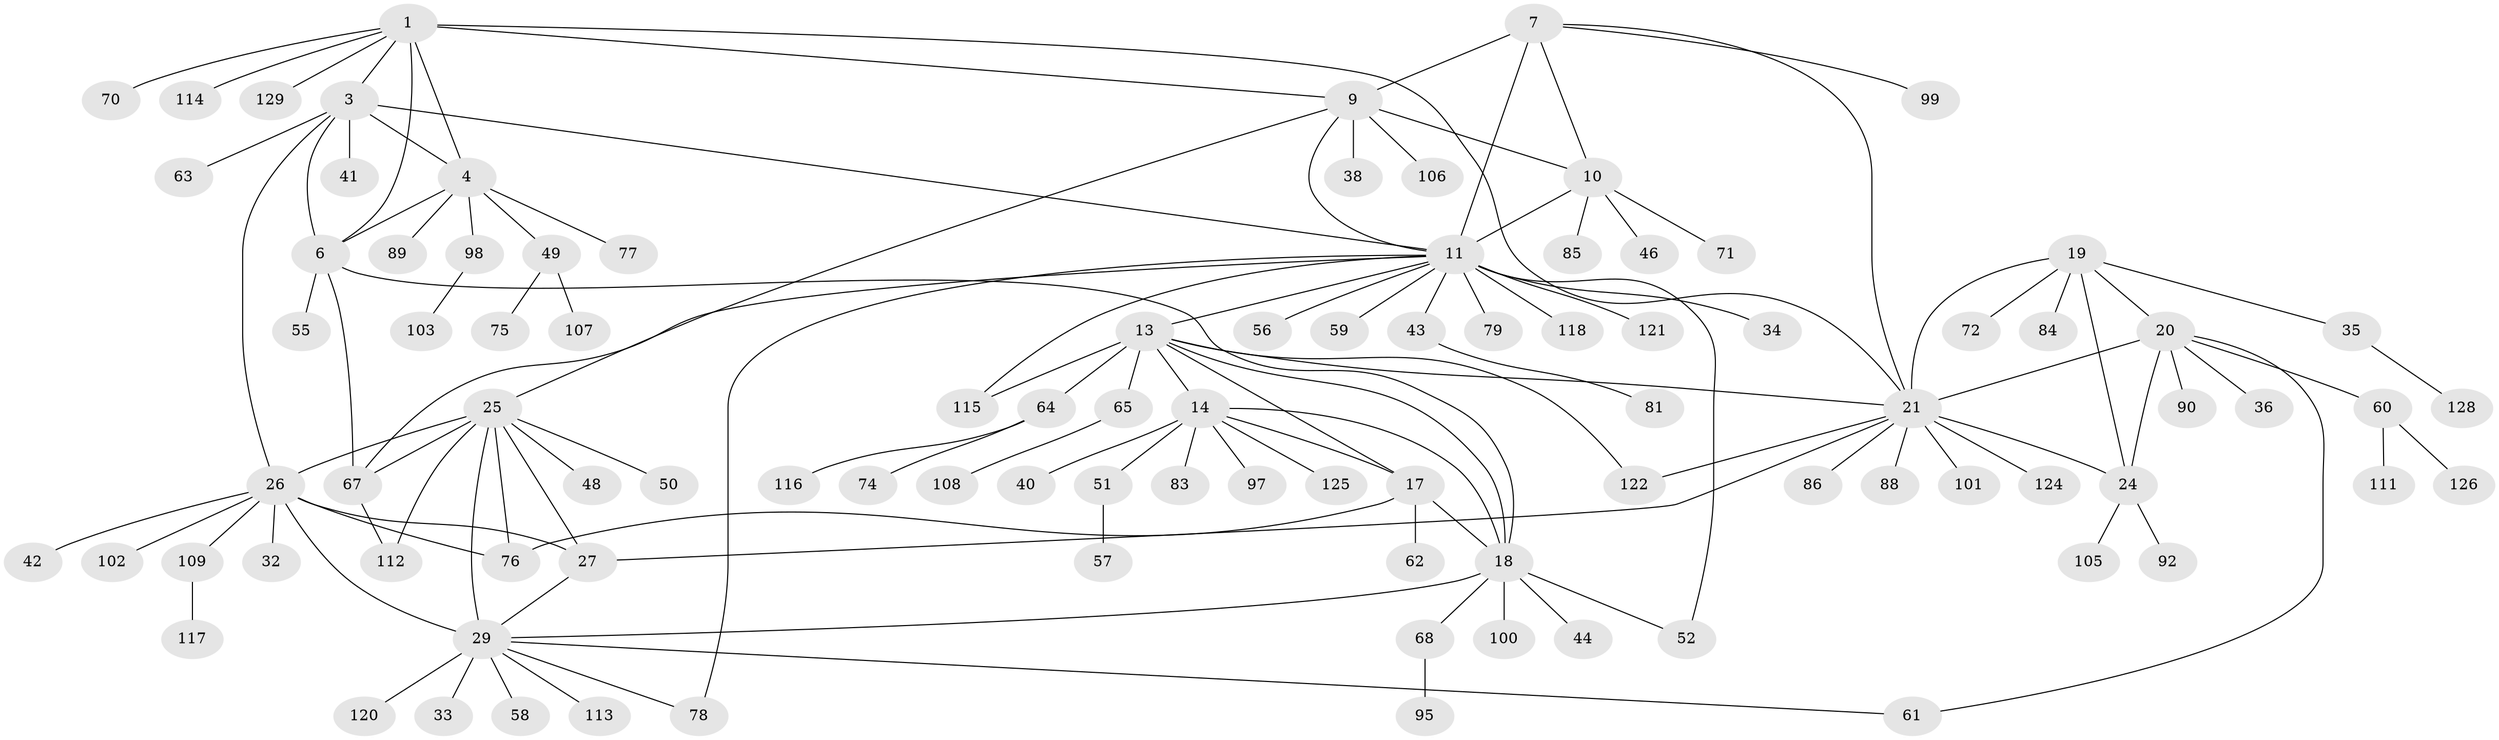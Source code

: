 // Generated by graph-tools (version 1.1) at 2025/24/03/03/25 07:24:11]
// undirected, 97 vertices, 128 edges
graph export_dot {
graph [start="1"]
  node [color=gray90,style=filled];
  1 [super="+2"];
  3 [super="+45"];
  4 [super="+5"];
  6 [super="+47"];
  7 [super="+8"];
  9 [super="+104"];
  10 [super="+53"];
  11 [super="+12"];
  13 [super="+15"];
  14 [super="+16"];
  17;
  18 [super="+39"];
  19 [super="+54"];
  20 [super="+23"];
  21 [super="+22"];
  24 [super="+31"];
  25 [super="+28"];
  26 [super="+30"];
  27;
  29 [super="+37"];
  32;
  33 [super="+123"];
  34;
  35 [super="+119"];
  36;
  38;
  40 [super="+93"];
  41;
  42;
  43;
  44;
  46 [super="+94"];
  48;
  49 [super="+73"];
  50;
  51;
  52;
  55;
  56;
  57;
  58 [super="+91"];
  59;
  60;
  61 [super="+69"];
  62 [super="+66"];
  63;
  64;
  65;
  67 [super="+80"];
  68;
  70;
  71;
  72 [super="+96"];
  74;
  75;
  76 [super="+82"];
  77;
  78 [super="+127"];
  79;
  81 [super="+87"];
  83 [super="+110"];
  84;
  85;
  86;
  88;
  89;
  90;
  92;
  95;
  97;
  98;
  99;
  100;
  101;
  102;
  103;
  105;
  106;
  107;
  108;
  109;
  111;
  112;
  113;
  114;
  115;
  116;
  117;
  118;
  120;
  121;
  122;
  124;
  125;
  126;
  128;
  129 [super="+130"];
  1 -- 3 [weight=2];
  1 -- 4 [weight=4];
  1 -- 6 [weight=2];
  1 -- 9;
  1 -- 21;
  1 -- 70;
  1 -- 114;
  1 -- 129;
  3 -- 4 [weight=2];
  3 -- 6;
  3 -- 26;
  3 -- 41;
  3 -- 11;
  3 -- 63;
  4 -- 6 [weight=2];
  4 -- 77;
  4 -- 89;
  4 -- 49;
  4 -- 98;
  6 -- 18;
  6 -- 55;
  6 -- 67;
  7 -- 9 [weight=2];
  7 -- 10 [weight=2];
  7 -- 11 [weight=4];
  7 -- 99;
  7 -- 21;
  9 -- 10;
  9 -- 11 [weight=2];
  9 -- 25;
  9 -- 38;
  9 -- 106;
  10 -- 11 [weight=2];
  10 -- 46;
  10 -- 71;
  10 -- 85;
  11 -- 34;
  11 -- 56;
  11 -- 59;
  11 -- 78;
  11 -- 79;
  11 -- 118;
  11 -- 121;
  11 -- 43;
  11 -- 13;
  11 -- 115;
  11 -- 52;
  11 -- 67;
  13 -- 14 [weight=4];
  13 -- 17 [weight=2];
  13 -- 18 [weight=2];
  13 -- 64;
  13 -- 65;
  13 -- 122;
  13 -- 115;
  13 -- 21;
  14 -- 17 [weight=2];
  14 -- 18 [weight=2];
  14 -- 51;
  14 -- 97;
  14 -- 40;
  14 -- 83;
  14 -- 125;
  17 -- 18;
  17 -- 62;
  17 -- 76;
  18 -- 29;
  18 -- 44;
  18 -- 52;
  18 -- 68;
  18 -- 100;
  19 -- 20 [weight=2];
  19 -- 21 [weight=2];
  19 -- 24;
  19 -- 35;
  19 -- 72;
  19 -- 84;
  20 -- 21 [weight=4];
  20 -- 24 [weight=2];
  20 -- 36;
  20 -- 61;
  20 -- 90;
  20 -- 60;
  21 -- 24 [weight=2];
  21 -- 88;
  21 -- 122;
  21 -- 124;
  21 -- 101;
  21 -- 86;
  21 -- 27;
  24 -- 92;
  24 -- 105;
  25 -- 26 [weight=4];
  25 -- 27 [weight=2];
  25 -- 29 [weight=2];
  25 -- 48;
  25 -- 50;
  25 -- 67;
  25 -- 76;
  25 -- 112;
  26 -- 27 [weight=2];
  26 -- 29 [weight=2];
  26 -- 42;
  26 -- 76;
  26 -- 32;
  26 -- 109;
  26 -- 102;
  27 -- 29;
  29 -- 33;
  29 -- 58;
  29 -- 113;
  29 -- 120;
  29 -- 78;
  29 -- 61;
  35 -- 128;
  43 -- 81;
  49 -- 75;
  49 -- 107;
  51 -- 57;
  60 -- 111;
  60 -- 126;
  64 -- 74;
  64 -- 116;
  65 -- 108;
  67 -- 112;
  68 -- 95;
  98 -- 103;
  109 -- 117;
}
